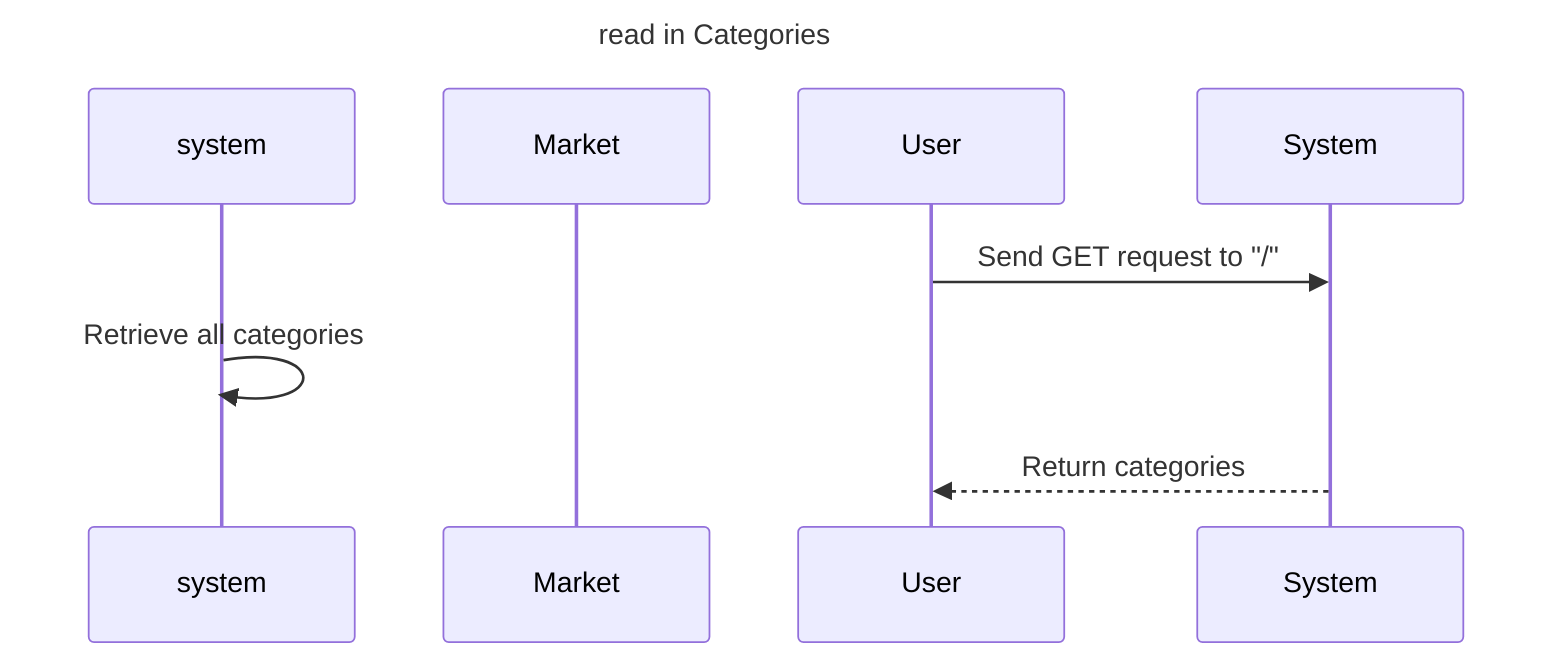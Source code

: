 sequenceDiagram
    title read in Categories
    participant system
    participant Market

    User ->> System: Send GET request to "/"
    system ->> system: Retrieve all categories
    System -->> User: Return categories